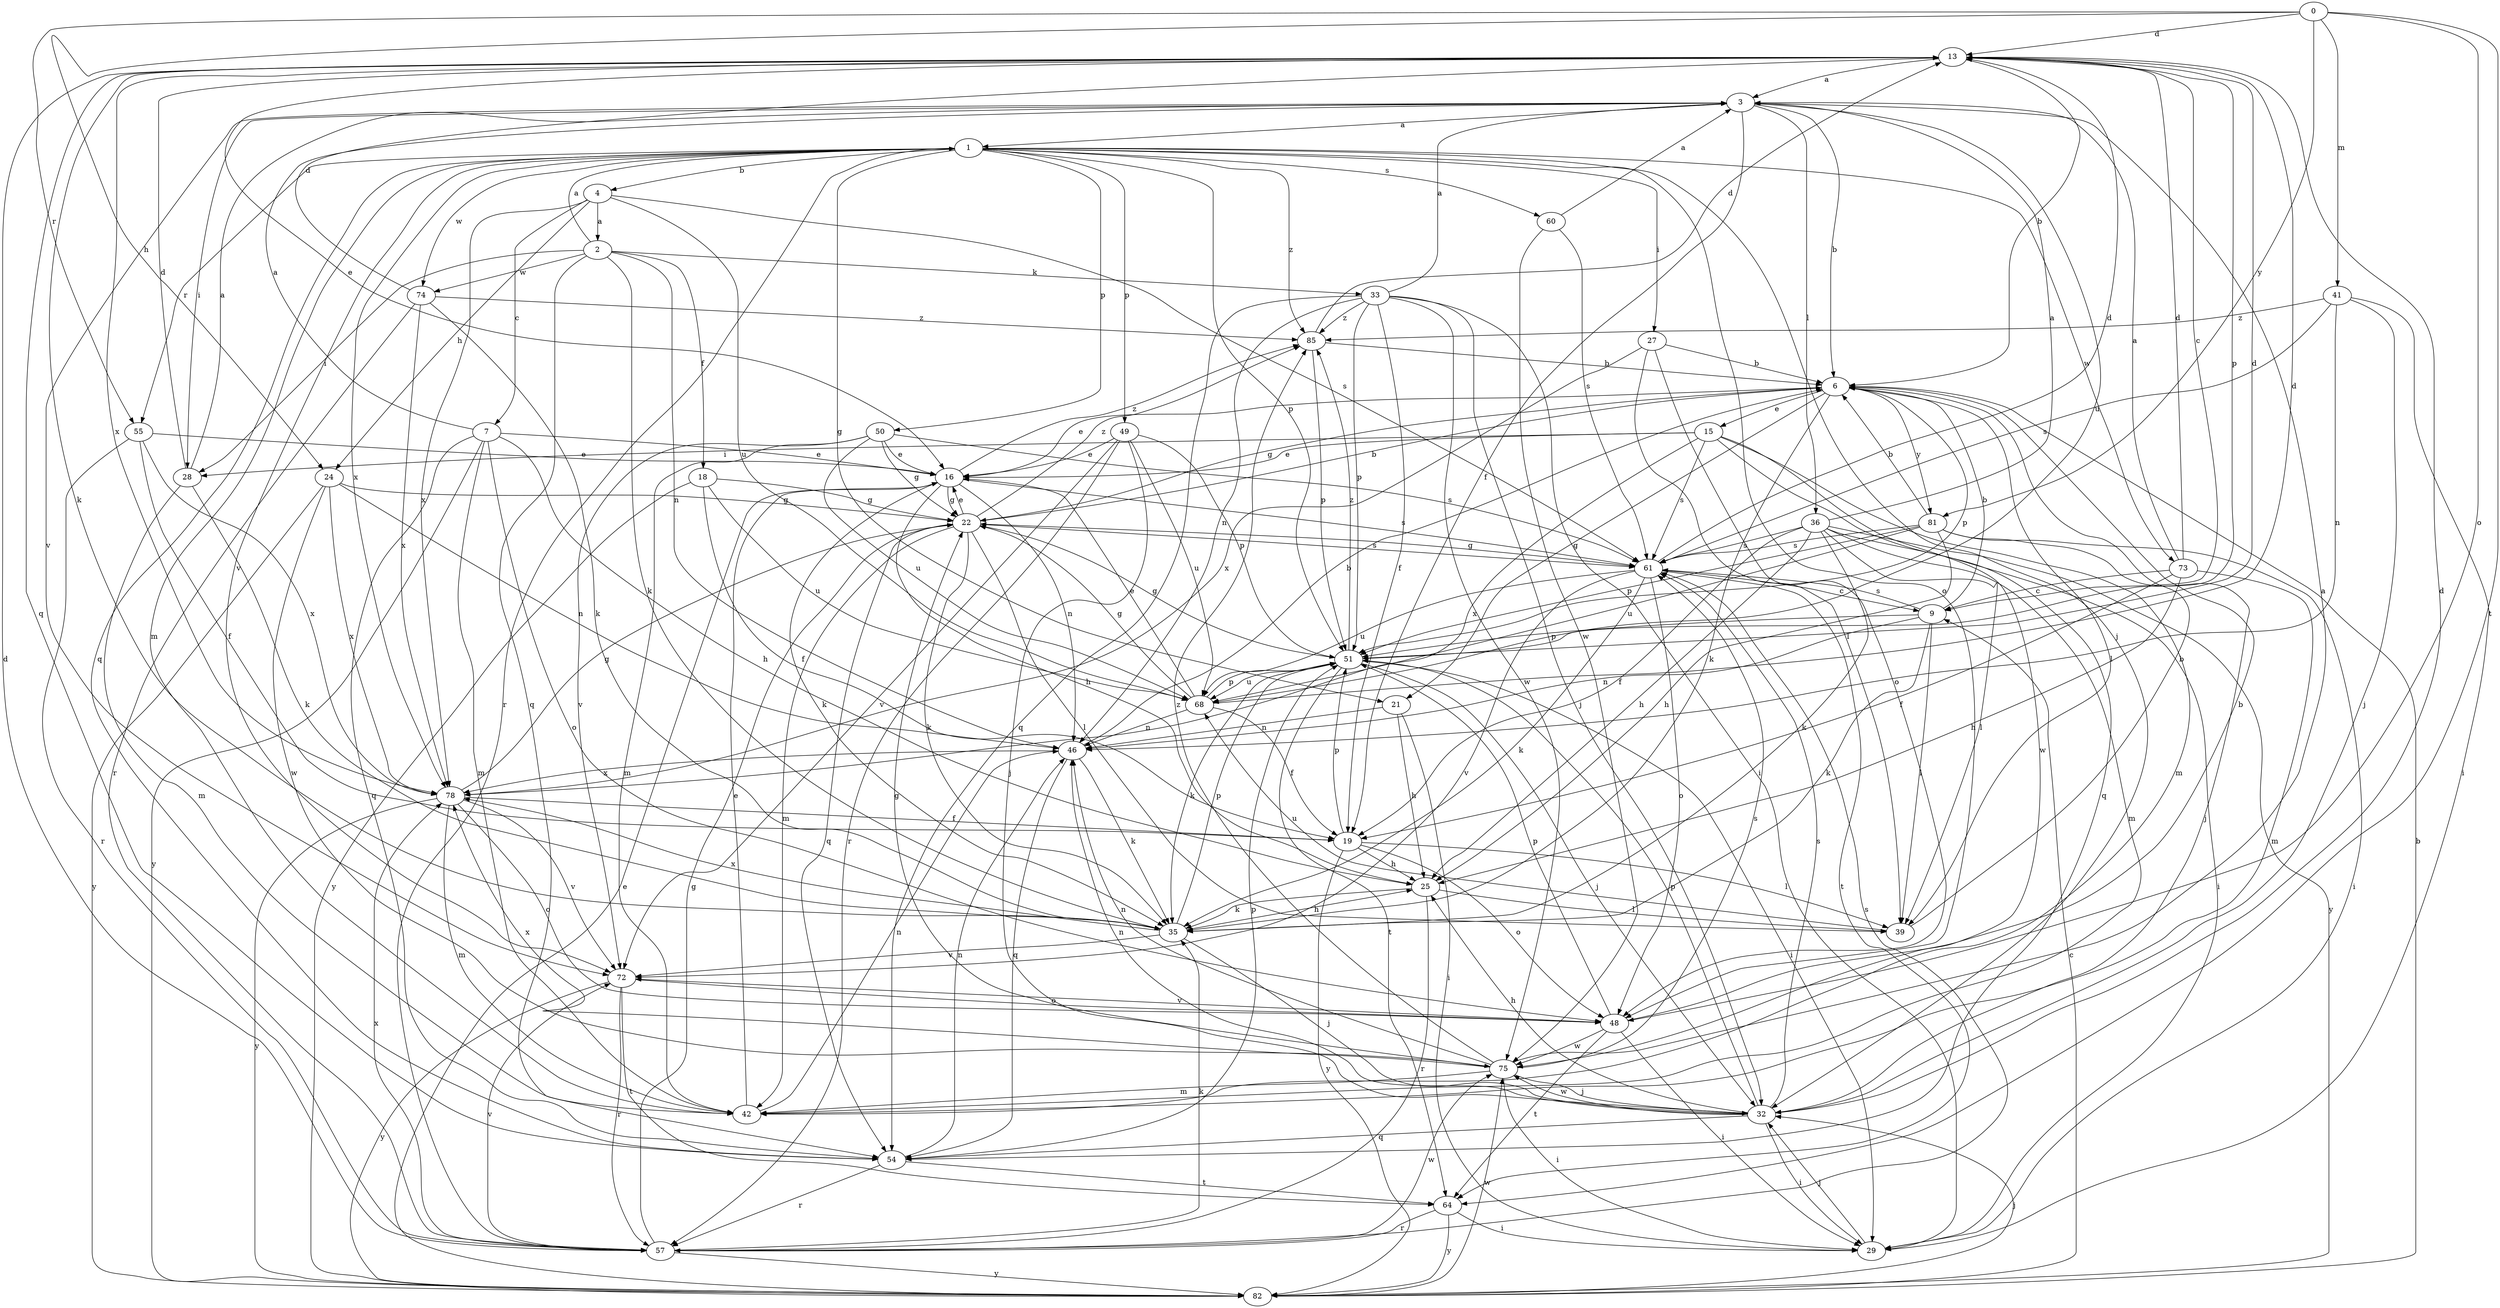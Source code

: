 strict digraph  {
0;
1;
2;
3;
4;
6;
7;
9;
13;
15;
16;
18;
19;
21;
22;
24;
25;
27;
28;
29;
32;
33;
35;
36;
39;
41;
42;
46;
48;
49;
50;
51;
54;
55;
57;
60;
61;
64;
68;
72;
73;
74;
75;
78;
81;
82;
85;
0 -> 13  [label=d];
0 -> 24  [label=h];
0 -> 41  [label=m];
0 -> 48  [label=o];
0 -> 55  [label=r];
0 -> 64  [label=t];
0 -> 81  [label=y];
1 -> 4  [label=b];
1 -> 21  [label=g];
1 -> 27  [label=i];
1 -> 32  [label=j];
1 -> 42  [label=m];
1 -> 48  [label=o];
1 -> 49  [label=p];
1 -> 50  [label=p];
1 -> 51  [label=p];
1 -> 54  [label=q];
1 -> 55  [label=r];
1 -> 57  [label=r];
1 -> 60  [label=s];
1 -> 72  [label=v];
1 -> 73  [label=w];
1 -> 74  [label=w];
1 -> 78  [label=x];
1 -> 85  [label=z];
2 -> 1  [label=a];
2 -> 18  [label=f];
2 -> 28  [label=i];
2 -> 33  [label=k];
2 -> 35  [label=k];
2 -> 46  [label=n];
2 -> 54  [label=q];
2 -> 74  [label=w];
3 -> 1  [label=a];
3 -> 6  [label=b];
3 -> 19  [label=f];
3 -> 28  [label=i];
3 -> 36  [label=l];
3 -> 68  [label=u];
3 -> 72  [label=v];
4 -> 2  [label=a];
4 -> 7  [label=c];
4 -> 24  [label=h];
4 -> 61  [label=s];
4 -> 68  [label=u];
4 -> 78  [label=x];
6 -> 15  [label=e];
6 -> 16  [label=e];
6 -> 21  [label=g];
6 -> 22  [label=g];
6 -> 35  [label=k];
6 -> 39  [label=l];
6 -> 51  [label=p];
6 -> 81  [label=y];
7 -> 3  [label=a];
7 -> 16  [label=e];
7 -> 25  [label=h];
7 -> 42  [label=m];
7 -> 48  [label=o];
7 -> 54  [label=q];
7 -> 82  [label=y];
9 -> 6  [label=b];
9 -> 35  [label=k];
9 -> 39  [label=l];
9 -> 46  [label=n];
9 -> 51  [label=p];
9 -> 61  [label=s];
13 -> 3  [label=a];
13 -> 6  [label=b];
13 -> 9  [label=c];
13 -> 16  [label=e];
13 -> 35  [label=k];
13 -> 51  [label=p];
13 -> 54  [label=q];
13 -> 78  [label=x];
15 -> 16  [label=e];
15 -> 28  [label=i];
15 -> 42  [label=m];
15 -> 54  [label=q];
15 -> 61  [label=s];
15 -> 75  [label=w];
15 -> 78  [label=x];
16 -> 22  [label=g];
16 -> 25  [label=h];
16 -> 35  [label=k];
16 -> 46  [label=n];
16 -> 61  [label=s];
16 -> 85  [label=z];
18 -> 19  [label=f];
18 -> 22  [label=g];
18 -> 68  [label=u];
18 -> 82  [label=y];
19 -> 25  [label=h];
19 -> 39  [label=l];
19 -> 48  [label=o];
19 -> 51  [label=p];
19 -> 82  [label=y];
21 -> 25  [label=h];
21 -> 29  [label=i];
21 -> 46  [label=n];
22 -> 6  [label=b];
22 -> 16  [label=e];
22 -> 35  [label=k];
22 -> 39  [label=l];
22 -> 42  [label=m];
22 -> 54  [label=q];
22 -> 61  [label=s];
22 -> 85  [label=z];
24 -> 22  [label=g];
24 -> 46  [label=n];
24 -> 75  [label=w];
24 -> 78  [label=x];
24 -> 82  [label=y];
25 -> 35  [label=k];
25 -> 39  [label=l];
25 -> 57  [label=r];
27 -> 6  [label=b];
27 -> 39  [label=l];
27 -> 48  [label=o];
27 -> 78  [label=x];
28 -> 3  [label=a];
28 -> 13  [label=d];
28 -> 35  [label=k];
28 -> 42  [label=m];
29 -> 32  [label=j];
32 -> 13  [label=d];
32 -> 25  [label=h];
32 -> 29  [label=i];
32 -> 46  [label=n];
32 -> 51  [label=p];
32 -> 54  [label=q];
32 -> 61  [label=s];
32 -> 75  [label=w];
33 -> 3  [label=a];
33 -> 19  [label=f];
33 -> 29  [label=i];
33 -> 32  [label=j];
33 -> 46  [label=n];
33 -> 51  [label=p];
33 -> 54  [label=q];
33 -> 75  [label=w];
33 -> 85  [label=z];
35 -> 25  [label=h];
35 -> 32  [label=j];
35 -> 51  [label=p];
35 -> 72  [label=v];
35 -> 78  [label=x];
36 -> 3  [label=a];
36 -> 19  [label=f];
36 -> 25  [label=h];
36 -> 29  [label=i];
36 -> 35  [label=k];
36 -> 39  [label=l];
36 -> 42  [label=m];
36 -> 61  [label=s];
36 -> 82  [label=y];
39 -> 6  [label=b];
39 -> 68  [label=u];
41 -> 29  [label=i];
41 -> 32  [label=j];
41 -> 46  [label=n];
41 -> 61  [label=s];
41 -> 85  [label=z];
42 -> 16  [label=e];
42 -> 46  [label=n];
46 -> 6  [label=b];
46 -> 35  [label=k];
46 -> 54  [label=q];
46 -> 78  [label=x];
48 -> 6  [label=b];
48 -> 29  [label=i];
48 -> 51  [label=p];
48 -> 64  [label=t];
48 -> 72  [label=v];
48 -> 75  [label=w];
49 -> 16  [label=e];
49 -> 32  [label=j];
49 -> 51  [label=p];
49 -> 57  [label=r];
49 -> 68  [label=u];
49 -> 72  [label=v];
50 -> 16  [label=e];
50 -> 22  [label=g];
50 -> 42  [label=m];
50 -> 61  [label=s];
50 -> 68  [label=u];
50 -> 72  [label=v];
51 -> 13  [label=d];
51 -> 22  [label=g];
51 -> 29  [label=i];
51 -> 32  [label=j];
51 -> 35  [label=k];
51 -> 64  [label=t];
51 -> 68  [label=u];
51 -> 85  [label=z];
54 -> 46  [label=n];
54 -> 51  [label=p];
54 -> 57  [label=r];
54 -> 64  [label=t];
55 -> 16  [label=e];
55 -> 19  [label=f];
55 -> 57  [label=r];
55 -> 78  [label=x];
57 -> 13  [label=d];
57 -> 22  [label=g];
57 -> 35  [label=k];
57 -> 61  [label=s];
57 -> 72  [label=v];
57 -> 75  [label=w];
57 -> 78  [label=x];
57 -> 82  [label=y];
60 -> 3  [label=a];
60 -> 61  [label=s];
60 -> 75  [label=w];
61 -> 9  [label=c];
61 -> 13  [label=d];
61 -> 22  [label=g];
61 -> 35  [label=k];
61 -> 48  [label=o];
61 -> 64  [label=t];
61 -> 68  [label=u];
61 -> 72  [label=v];
64 -> 29  [label=i];
64 -> 57  [label=r];
64 -> 82  [label=y];
68 -> 13  [label=d];
68 -> 16  [label=e];
68 -> 19  [label=f];
68 -> 22  [label=g];
68 -> 46  [label=n];
68 -> 51  [label=p];
72 -> 48  [label=o];
72 -> 57  [label=r];
72 -> 64  [label=t];
72 -> 82  [label=y];
73 -> 3  [label=a];
73 -> 9  [label=c];
73 -> 13  [label=d];
73 -> 19  [label=f];
73 -> 25  [label=h];
73 -> 42  [label=m];
74 -> 13  [label=d];
74 -> 35  [label=k];
74 -> 57  [label=r];
74 -> 78  [label=x];
74 -> 85  [label=z];
75 -> 3  [label=a];
75 -> 22  [label=g];
75 -> 29  [label=i];
75 -> 32  [label=j];
75 -> 42  [label=m];
75 -> 46  [label=n];
75 -> 61  [label=s];
75 -> 78  [label=x];
75 -> 85  [label=z];
78 -> 19  [label=f];
78 -> 22  [label=g];
78 -> 42  [label=m];
78 -> 48  [label=o];
78 -> 72  [label=v];
78 -> 82  [label=y];
81 -> 6  [label=b];
81 -> 25  [label=h];
81 -> 29  [label=i];
81 -> 32  [label=j];
81 -> 51  [label=p];
81 -> 61  [label=s];
81 -> 68  [label=u];
82 -> 6  [label=b];
82 -> 9  [label=c];
82 -> 16  [label=e];
82 -> 32  [label=j];
82 -> 75  [label=w];
85 -> 6  [label=b];
85 -> 13  [label=d];
85 -> 51  [label=p];
}

